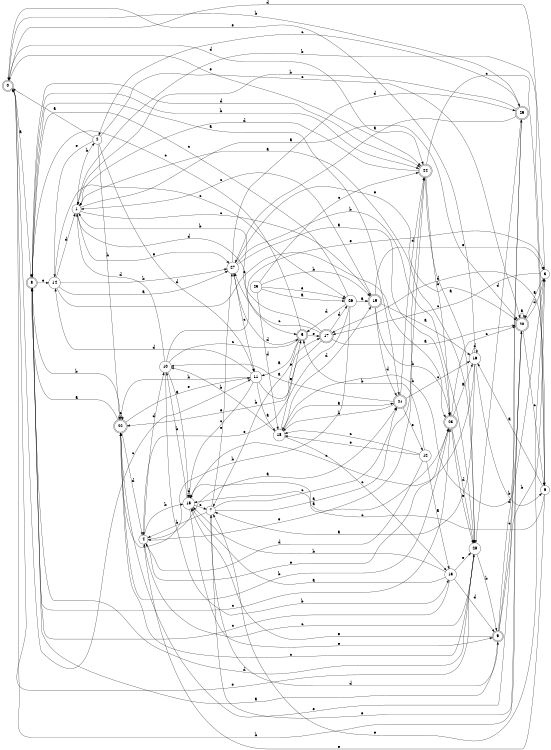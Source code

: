 digraph n24_6 {
__start0 [label="" shape="none"];

rankdir=LR;
size="8,5";

s0 [style="rounded,filled", color="black", fillcolor="white" shape="doublecircle", label="0"];
s1 [style="filled", color="black", fillcolor="white" shape="circle", label="1"];
s2 [style="filled", color="black", fillcolor="white" shape="circle", label="2"];
s3 [style="filled", color="black", fillcolor="white" shape="circle", label="3"];
s4 [style="filled", color="black", fillcolor="white" shape="circle", label="4"];
s5 [style="rounded,filled", color="black", fillcolor="white" shape="doublecircle", label="5"];
s6 [style="filled", color="black", fillcolor="white" shape="circle", label="6"];
s7 [style="filled", color="black", fillcolor="white" shape="circle", label="7"];
s8 [style="rounded,filled", color="black", fillcolor="white" shape="doublecircle", label="8"];
s9 [style="rounded,filled", color="black", fillcolor="white" shape="doublecircle", label="9"];
s10 [style="filled", color="black", fillcolor="white" shape="circle", label="10"];
s11 [style="filled", color="black", fillcolor="white" shape="circle", label="11"];
s12 [style="filled", color="black", fillcolor="white" shape="circle", label="12"];
s13 [style="filled", color="black", fillcolor="white" shape="circle", label="13"];
s14 [style="filled", color="black", fillcolor="white" shape="circle", label="14"];
s15 [style="filled", color="black", fillcolor="white" shape="circle", label="15"];
s16 [style="filled", color="black", fillcolor="white" shape="circle", label="16"];
s17 [style="rounded,filled", color="black", fillcolor="white" shape="doublecircle", label="17"];
s18 [style="filled", color="black", fillcolor="white" shape="circle", label="18"];
s19 [style="rounded,filled", color="black", fillcolor="white" shape="doublecircle", label="19"];
s20 [style="rounded,filled", color="black", fillcolor="white" shape="doublecircle", label="20"];
s21 [style="rounded,filled", color="black", fillcolor="white" shape="doublecircle", label="21"];
s22 [style="rounded,filled", color="black", fillcolor="white" shape="doublecircle", label="22"];
s23 [style="rounded,filled", color="black", fillcolor="white" shape="doublecircle", label="23"];
s24 [style="rounded,filled", color="black", fillcolor="white" shape="doublecircle", label="24"];
s25 [style="filled", color="black", fillcolor="white" shape="circle", label="25"];
s26 [style="filled", color="black", fillcolor="white" shape="circle", label="26"];
s27 [style="filled", color="black", fillcolor="white" shape="circle", label="27"];
s28 [style="filled", color="black", fillcolor="white" shape="circle", label="28"];
s29 [style="rounded,filled", color="black", fillcolor="white" shape="doublecircle", label="29"];
s0 -> s8 [label="a"];
s0 -> s29 [label="b"];
s0 -> s11 [label="c"];
s0 -> s24 [label="d"];
s0 -> s24 [label="e"];
s1 -> s20 [label="a"];
s1 -> s2 [label="b"];
s1 -> s19 [label="c"];
s1 -> s5 [label="d"];
s1 -> s27 [label="e"];
s2 -> s0 [label="a"];
s2 -> s22 [label="b"];
s2 -> s20 [label="c"];
s2 -> s11 [label="d"];
s2 -> s14 [label="e"];
s3 -> s20 [label="a"];
s3 -> s18 [label="b"];
s3 -> s17 [label="c"];
s3 -> s0 [label="d"];
s3 -> s7 [label="e"];
s4 -> s21 [label="a"];
s4 -> s15 [label="b"];
s4 -> s28 [label="c"];
s4 -> s10 [label="d"];
s4 -> s23 [label="e"];
s5 -> s11 [label="a"];
s5 -> s7 [label="b"];
s5 -> s8 [label="c"];
s5 -> s27 [label="d"];
s5 -> s17 [label="e"];
s6 -> s16 [label="a"];
s6 -> s1 [label="b"];
s6 -> s15 [label="c"];
s6 -> s17 [label="d"];
s6 -> s4 [label="e"];
s7 -> s24 [label="a"];
s7 -> s4 [label="b"];
s7 -> s21 [label="c"];
s7 -> s9 [label="d"];
s7 -> s27 [label="e"];
s8 -> s21 [label="a"];
s8 -> s24 [label="b"];
s8 -> s23 [label="c"];
s8 -> s24 [label="d"];
s8 -> s14 [label="e"];
s9 -> s8 [label="a"];
s9 -> s3 [label="b"];
s9 -> s20 [label="c"];
s9 -> s29 [label="d"];
s9 -> s15 [label="e"];
s10 -> s15 [label="a"];
s10 -> s13 [label="b"];
s10 -> s5 [label="c"];
s10 -> s1 [label="d"];
s10 -> s3 [label="e"];
s11 -> s18 [label="a"];
s11 -> s22 [label="b"];
s11 -> s15 [label="c"];
s11 -> s14 [label="d"];
s11 -> s17 [label="e"];
s12 -> s13 [label="a"];
s12 -> s5 [label="b"];
s12 -> s18 [label="c"];
s12 -> s4 [label="d"];
s12 -> s18 [label="e"];
s13 -> s15 [label="a"];
s13 -> s15 [label="b"];
s13 -> s8 [label="c"];
s13 -> s9 [label="d"];
s13 -> s28 [label="e"];
s14 -> s27 [label="a"];
s14 -> s27 [label="b"];
s14 -> s26 [label="c"];
s14 -> s1 [label="d"];
s14 -> s23 [label="e"];
s15 -> s23 [label="a"];
s15 -> s10 [label="b"];
s15 -> s7 [label="c"];
s15 -> s15 [label="d"];
s15 -> s9 [label="e"];
s16 -> s7 [label="a"];
s16 -> s6 [label="b"];
s16 -> s15 [label="c"];
s16 -> s16 [label="d"];
s16 -> s0 [label="e"];
s17 -> s20 [label="a"];
s17 -> s1 [label="b"];
s17 -> s27 [label="c"];
s17 -> s26 [label="d"];
s17 -> s22 [label="e"];
s18 -> s21 [label="a"];
s18 -> s10 [label="b"];
s18 -> s13 [label="c"];
s18 -> s19 [label="d"];
s18 -> s5 [label="e"];
s19 -> s16 [label="a"];
s19 -> s23 [label="b"];
s19 -> s1 [label="c"];
s19 -> s21 [label="d"];
s19 -> s3 [label="e"];
s20 -> s20 [label="a"];
s20 -> s0 [label="b"];
s20 -> s6 [label="c"];
s20 -> s3 [label="d"];
s20 -> s7 [label="e"];
s21 -> s10 [label="a"];
s21 -> s18 [label="b"];
s21 -> s16 [label="c"];
s21 -> s24 [label="d"];
s21 -> s12 [label="e"];
s22 -> s8 [label="a"];
s22 -> s8 [label="b"];
s22 -> s22 [label="c"];
s22 -> s4 [label="d"];
s22 -> s11 [label="e"];
s23 -> s16 [label="a"];
s23 -> s22 [label="b"];
s23 -> s20 [label="c"];
s23 -> s28 [label="d"];
s23 -> s28 [label="e"];
s24 -> s28 [label="a"];
s24 -> s23 [label="b"];
s24 -> s6 [label="c"];
s24 -> s1 [label="d"];
s24 -> s4 [label="e"];
s25 -> s26 [label="a"];
s25 -> s19 [label="b"];
s25 -> s24 [label="c"];
s25 -> s18 [label="d"];
s25 -> s26 [label="e"];
s26 -> s19 [label="a"];
s26 -> s22 [label="b"];
s26 -> s8 [label="c"];
s26 -> s5 [label="d"];
s26 -> s4 [label="e"];
s27 -> s23 [label="a"];
s27 -> s28 [label="b"];
s27 -> s11 [label="c"];
s27 -> s29 [label="d"];
s27 -> s20 [label="e"];
s28 -> s1 [label="a"];
s28 -> s9 [label="b"];
s28 -> s22 [label="c"];
s28 -> s8 [label="d"];
s28 -> s0 [label="e"];
s29 -> s27 [label="a"];
s29 -> s1 [label="b"];
s29 -> s2 [label="c"];
s29 -> s28 [label="d"];
s29 -> s22 [label="e"];

}